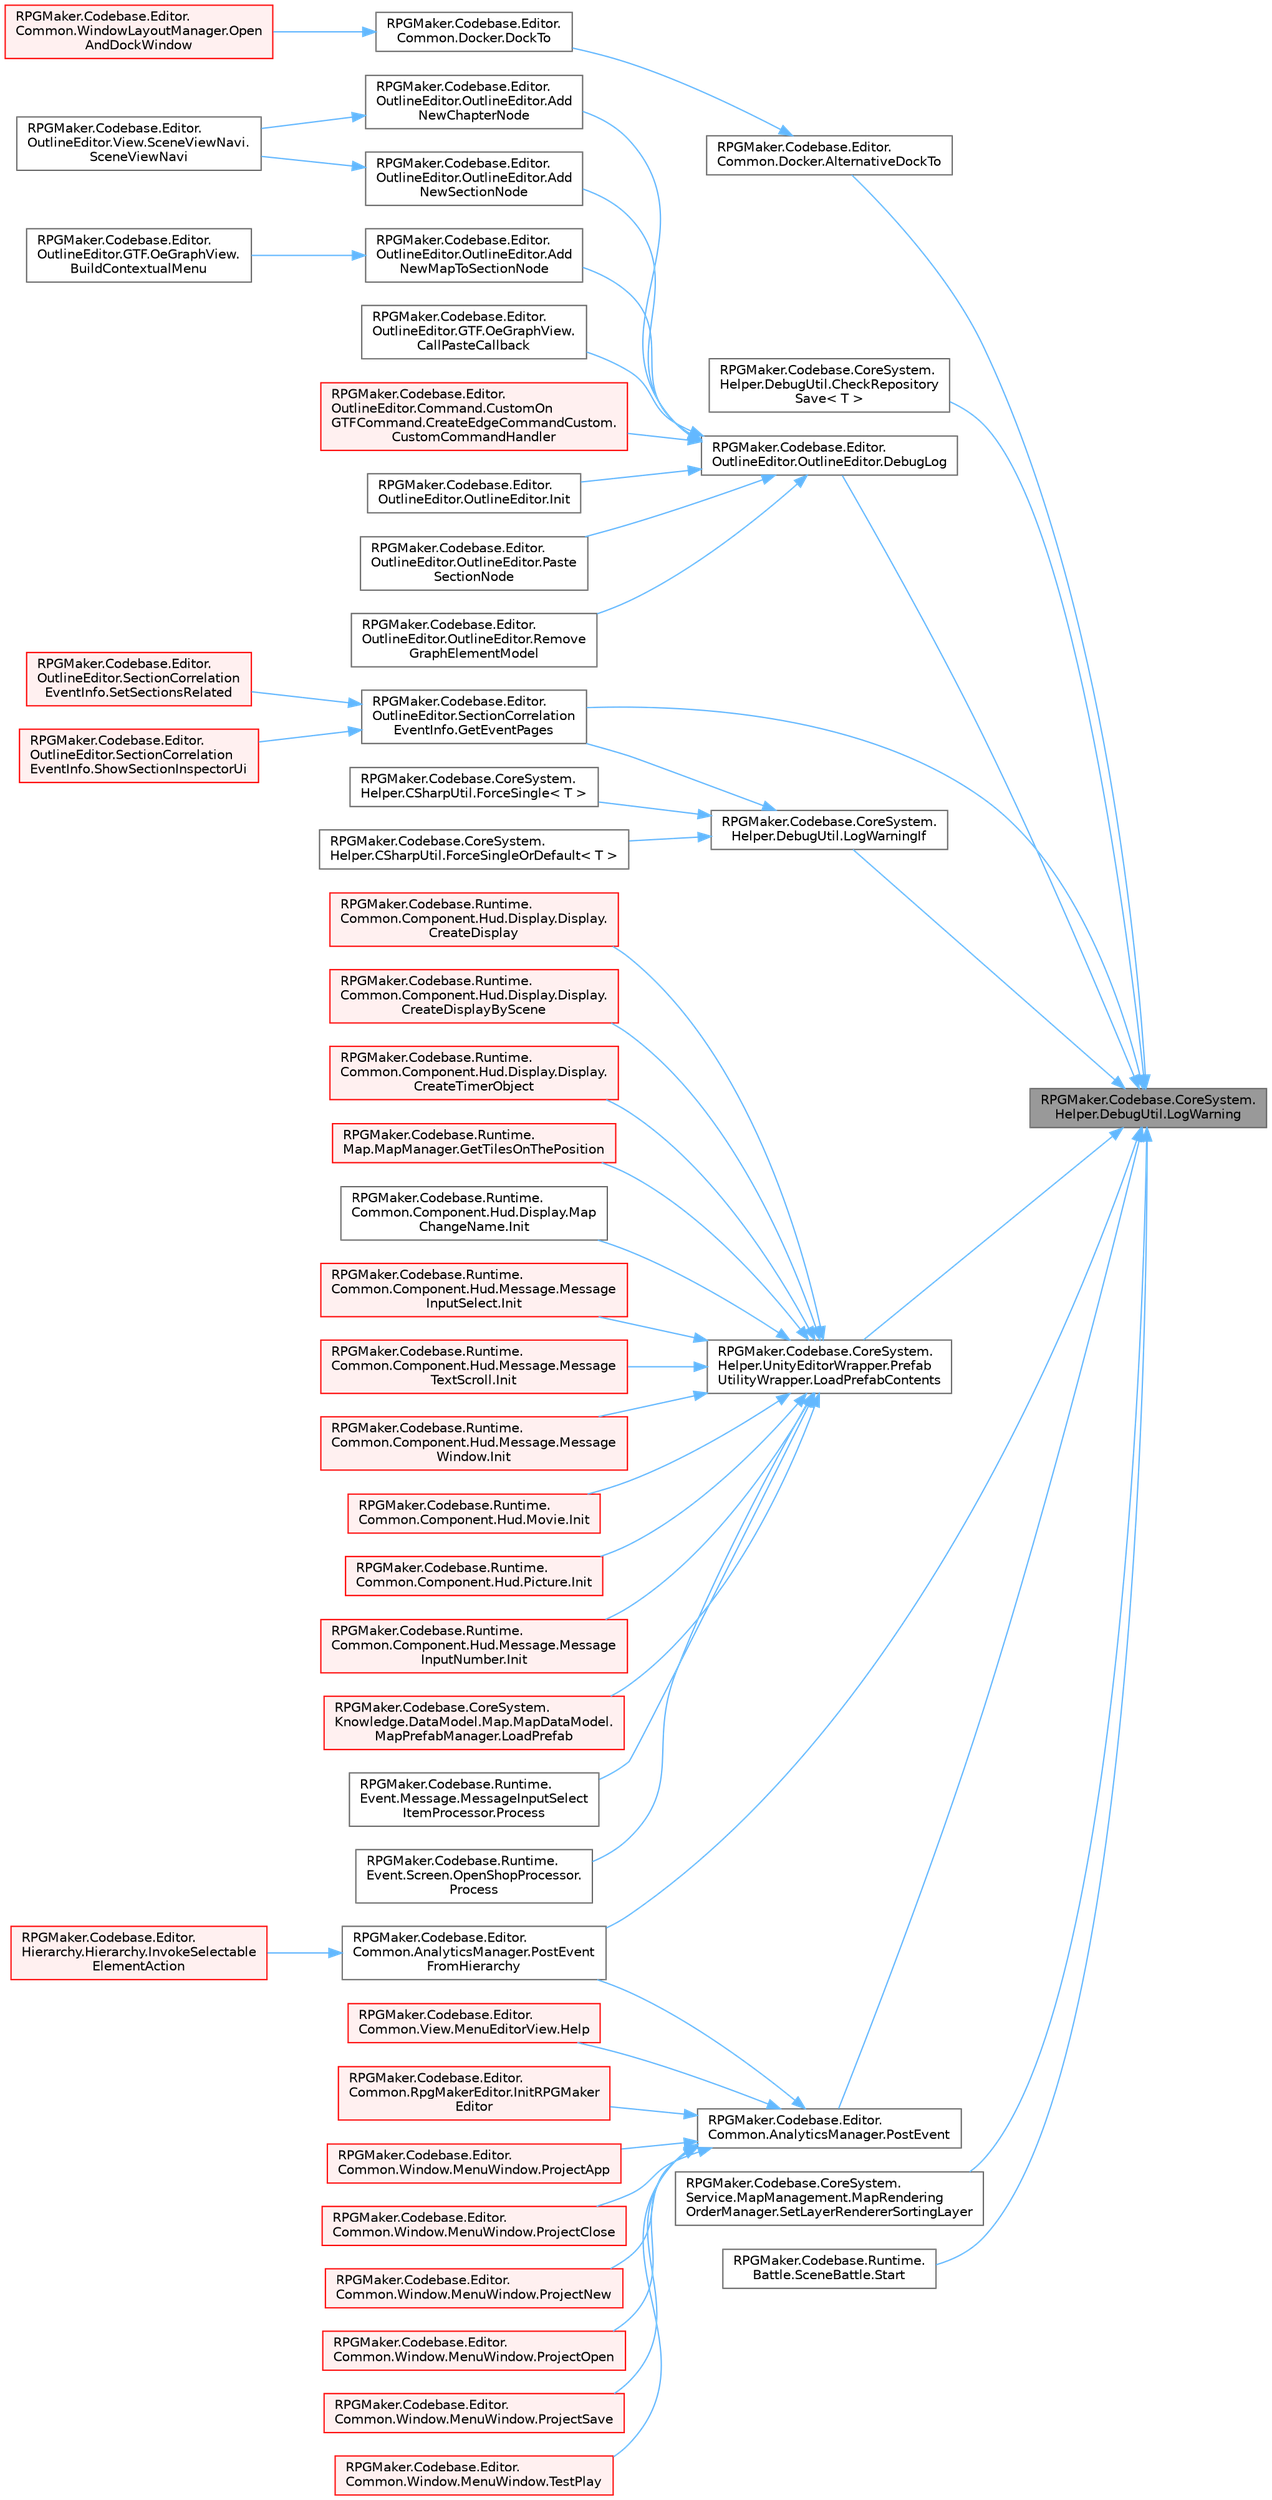 digraph "RPGMaker.Codebase.CoreSystem.Helper.DebugUtil.LogWarning"
{
 // LATEX_PDF_SIZE
  bgcolor="transparent";
  edge [fontname=Helvetica,fontsize=10,labelfontname=Helvetica,labelfontsize=10];
  node [fontname=Helvetica,fontsize=10,shape=box,height=0.2,width=0.4];
  rankdir="RL";
  Node1 [id="Node000001",label="RPGMaker.Codebase.CoreSystem.\lHelper.DebugUtil.LogWarning",height=0.2,width=0.4,color="gray40", fillcolor="grey60", style="filled", fontcolor="black",tooltip="オブジェクトを文字列化して警告メッセージをUnityコンソールに表示する。"];
  Node1 -> Node2 [id="edge1_Node000001_Node000002",dir="back",color="steelblue1",style="solid",tooltip=" "];
  Node2 [id="Node000002",label="RPGMaker.Codebase.Editor.\lCommon.Docker.AlternativeDockTo",height=0.2,width=0.4,color="grey40", fillcolor="white", style="filled",URL="$d5/d6b/class_r_p_g_maker_1_1_codebase_1_1_editor_1_1_common_1_1_docker.html#a3c0ccff78d58c704e9bba468400602de",tooltip="😁 ウィンドウを他のウィンドウの指定位置にドッキングさせる。"];
  Node2 -> Node3 [id="edge2_Node000002_Node000003",dir="back",color="steelblue1",style="solid",tooltip=" "];
  Node3 [id="Node000003",label="RPGMaker.Codebase.Editor.\lCommon.Docker.DockTo",height=0.2,width=0.4,color="grey40", fillcolor="white", style="filled",URL="$d5/d6b/class_r_p_g_maker_1_1_codebase_1_1_editor_1_1_common_1_1_docker.html#a48fec793c05226aa6e9794b84f19f138",tooltip="😁 Docks the second window to the first window at the given position"];
  Node3 -> Node4 [id="edge3_Node000003_Node000004",dir="back",color="steelblue1",style="solid",tooltip=" "];
  Node4 [id="Node000004",label="RPGMaker.Codebase.Editor.\lCommon.WindowLayoutManager.Open\lAndDockWindow",height=0.2,width=0.4,color="red", fillcolor="#FFF0F0", style="filled",URL="$d1/dcb/class_r_p_g_maker_1_1_codebase_1_1_editor_1_1_common_1_1_window_layout_manager.html#ab7e593e16bd1c9641bf88599f3fea880",tooltip="😁 ウィンドウを開き、ドッキングする"];
  Node1 -> Node63 [id="edge4_Node000001_Node000063",dir="back",color="steelblue1",style="solid",tooltip=" "];
  Node63 [id="Node000063",label="RPGMaker.Codebase.CoreSystem.\lHelper.DebugUtil.CheckRepository\lSave\< T \>",height=0.2,width=0.4,color="grey40", fillcolor="white", style="filled",URL="$d0/dba/class_r_p_g_maker_1_1_codebase_1_1_core_system_1_1_helper_1_1_debug_util.html#ad11da905b42e57a806ebe9a37cac5454",tooltip="リポジトリセーブ時にロード済みかチェックする。"];
  Node1 -> Node64 [id="edge5_Node000001_Node000064",dir="back",color="steelblue1",style="solid",tooltip=" "];
  Node64 [id="Node000064",label="RPGMaker.Codebase.Editor.\lOutlineEditor.OutlineEditor.DebugLog",height=0.2,width=0.4,color="grey40", fillcolor="white", style="filled",URL="$db/d92/class_r_p_g_maker_1_1_codebase_1_1_editor_1_1_outline_editor_1_1_outline_editor.html#a5b0fe13da1b0fd8aad15b0fb691ba272",tooltip="アウトラインエディタが整合性の取れている状態か確認をする。"];
  Node64 -> Node65 [id="edge6_Node000064_Node000065",dir="back",color="steelblue1",style="solid",tooltip=" "];
  Node65 [id="Node000065",label="RPGMaker.Codebase.Editor.\lOutlineEditor.OutlineEditor.Add\lNewChapterNode",height=0.2,width=0.4,color="grey40", fillcolor="white", style="filled",URL="$db/d92/class_r_p_g_maker_1_1_codebase_1_1_editor_1_1_outline_editor_1_1_outline_editor.html#a104420deebf480c03a411c6caa8ad87d",tooltip=" "];
  Node65 -> Node66 [id="edge7_Node000065_Node000066",dir="back",color="steelblue1",style="solid",tooltip=" "];
  Node66 [id="Node000066",label="RPGMaker.Codebase.Editor.\lOutlineEditor.View.SceneViewNavi.\lSceneViewNavi",height=0.2,width=0.4,color="grey40", fillcolor="white", style="filled",URL="$d5/dd8/class_r_p_g_maker_1_1_codebase_1_1_editor_1_1_outline_editor_1_1_view_1_1_scene_view_navi.html#a57aeea42192e2f0598848d59a57e93b7",tooltip=" "];
  Node64 -> Node67 [id="edge8_Node000064_Node000067",dir="back",color="steelblue1",style="solid",tooltip=" "];
  Node67 [id="Node000067",label="RPGMaker.Codebase.Editor.\lOutlineEditor.OutlineEditor.Add\lNewMapToSectionNode",height=0.2,width=0.4,color="grey40", fillcolor="white", style="filled",URL="$db/d92/class_r_p_g_maker_1_1_codebase_1_1_editor_1_1_outline_editor_1_1_outline_editor.html#a7269957c1aa39f519b0be0a042e63ce1",tooltip=" "];
  Node67 -> Node68 [id="edge9_Node000067_Node000068",dir="back",color="steelblue1",style="solid",tooltip=" "];
  Node68 [id="Node000068",label="RPGMaker.Codebase.Editor.\lOutlineEditor.GTF.OeGraphView.\lBuildContextualMenu",height=0.2,width=0.4,color="grey40", fillcolor="white", style="filled",URL="$db/d3a/class_r_p_g_maker_1_1_codebase_1_1_editor_1_1_outline_editor_1_1_g_t_f_1_1_oe_graph_view.html#a2f88c4f0ac77233f8d0bb8d3c0747f49",tooltip="コンテキストメニューを構築。"];
  Node64 -> Node69 [id="edge10_Node000064_Node000069",dir="back",color="steelblue1",style="solid",tooltip=" "];
  Node69 [id="Node000069",label="RPGMaker.Codebase.Editor.\lOutlineEditor.OutlineEditor.Add\lNewSectionNode",height=0.2,width=0.4,color="grey40", fillcolor="white", style="filled",URL="$db/d92/class_r_p_g_maker_1_1_codebase_1_1_editor_1_1_outline_editor_1_1_outline_editor.html#a670f6e6b7c56d38996584c829fb32cb6",tooltip=" "];
  Node69 -> Node66 [id="edge11_Node000069_Node000066",dir="back",color="steelblue1",style="solid",tooltip=" "];
  Node64 -> Node70 [id="edge12_Node000064_Node000070",dir="back",color="steelblue1",style="solid",tooltip=" "];
  Node70 [id="Node000070",label="RPGMaker.Codebase.Editor.\lOutlineEditor.GTF.OeGraphView.\lCallPasteCallback",height=0.2,width=0.4,color="grey40", fillcolor="white", style="filled",URL="$db/d3a/class_r_p_g_maker_1_1_codebase_1_1_editor_1_1_outline_editor_1_1_g_t_f_1_1_oe_graph_view.html#a3bb37982dc766fa0c23924679d857d4e",tooltip=" "];
  Node64 -> Node71 [id="edge13_Node000064_Node000071",dir="back",color="steelblue1",style="solid",tooltip=" "];
  Node71 [id="Node000071",label="RPGMaker.Codebase.Editor.\lOutlineEditor.Command.CustomOn\lGTFCommand.CreateEdgeCommandCustom.\lCustomCommandHandler",height=0.2,width=0.4,color="red", fillcolor="#FFF0F0", style="filled",URL="$d4/de7/class_r_p_g_maker_1_1_codebase_1_1_editor_1_1_outline_editor_1_1_command_1_1_custom_on_g_t_f_comad7776e3e7148bb9a0df39e5186d3a9b.html#a60c703f5033a09a98deeab8cb89b1adc",tooltip=" "];
  Node64 -> Node73 [id="edge14_Node000064_Node000073",dir="back",color="steelblue1",style="solid",tooltip=" "];
  Node73 [id="Node000073",label="RPGMaker.Codebase.Editor.\lOutlineEditor.OutlineEditor.Init",height=0.2,width=0.4,color="grey40", fillcolor="white", style="filled",URL="$db/d92/class_r_p_g_maker_1_1_codebase_1_1_editor_1_1_outline_editor_1_1_outline_editor.html#a8d91943564882813b546335ccefbf445",tooltip=" "];
  Node64 -> Node74 [id="edge15_Node000064_Node000074",dir="back",color="steelblue1",style="solid",tooltip=" "];
  Node74 [id="Node000074",label="RPGMaker.Codebase.Editor.\lOutlineEditor.OutlineEditor.Paste\lSectionNode",height=0.2,width=0.4,color="grey40", fillcolor="white", style="filled",URL="$db/d92/class_r_p_g_maker_1_1_codebase_1_1_editor_1_1_outline_editor_1_1_outline_editor.html#a2d829ae645579be73a33337291eb8bc1",tooltip=" "];
  Node64 -> Node75 [id="edge16_Node000064_Node000075",dir="back",color="steelblue1",style="solid",tooltip=" "];
  Node75 [id="Node000075",label="RPGMaker.Codebase.Editor.\lOutlineEditor.OutlineEditor.Remove\lGraphElementModel",height=0.2,width=0.4,color="grey40", fillcolor="white", style="filled",URL="$db/d92/class_r_p_g_maker_1_1_codebase_1_1_editor_1_1_outline_editor_1_1_outline_editor.html#a16dbe403c50329368b5440e738a6114d",tooltip=" "];
  Node1 -> Node76 [id="edge17_Node000001_Node000076",dir="back",color="steelblue1",style="solid",tooltip=" "];
  Node76 [id="Node000076",label="RPGMaker.Codebase.Editor.\lOutlineEditor.SectionCorrelation\lEventInfo.GetEventPages",height=0.2,width=0.4,color="grey40", fillcolor="white", style="filled",URL="$dc/df4/class_r_p_g_maker_1_1_codebase_1_1_editor_1_1_outline_editor_1_1_section_correlation_event_info.html#a4d01fbd19c5c5b82a843f11d1044f33c",tooltip="全イベントページ列を抽出。確認時の件数 2189。"];
  Node76 -> Node77 [id="edge18_Node000076_Node000077",dir="back",color="steelblue1",style="solid",tooltip=" "];
  Node77 [id="Node000077",label="RPGMaker.Codebase.Editor.\lOutlineEditor.SectionCorrelation\lEventInfo.SetSectionsRelated",height=0.2,width=0.4,color="red", fillcolor="#FFF0F0", style="filled",URL="$dc/df4/class_r_p_g_maker_1_1_codebase_1_1_editor_1_1_outline_editor_1_1_section_correlation_event_info.html#aa13f723d85e515f0b34a6f72eacbb182",tooltip="アウトラインエディターのスイッチライン用のセクション相関関係情報を設定。"];
  Node76 -> Node79 [id="edge19_Node000076_Node000079",dir="back",color="steelblue1",style="solid",tooltip=" "];
  Node79 [id="Node000079",label="RPGMaker.Codebase.Editor.\lOutlineEditor.SectionCorrelation\lEventInfo.ShowSectionInspectorUi",height=0.2,width=0.4,color="red", fillcolor="#FFF0F0", style="filled",URL="$dc/df4/class_r_p_g_maker_1_1_codebase_1_1_editor_1_1_outline_editor_1_1_section_correlation_event_info.html#a322c0d901dacc7c172ddefbec259dc1f",tooltip="セクションInspectorにイベント情報UIを設定。"];
  Node1 -> Node82 [id="edge20_Node000001_Node000082",dir="back",color="steelblue1",style="solid",tooltip=" "];
  Node82 [id="Node000082",label="RPGMaker.Codebase.CoreSystem.\lHelper.UnityEditorWrapper.Prefab\lUtilityWrapper.LoadPrefabContents",height=0.2,width=0.4,color="grey40", fillcolor="white", style="filled",URL="$dd/d78/class_r_p_g_maker_1_1_codebase_1_1_core_system_1_1_helper_1_1_unity_editor_wrapper_1_1_prefab_utility_wrapper.html#a0e5484709cd9d49495f730fdd7cc3e84",tooltip=" "];
  Node82 -> Node83 [id="edge21_Node000082_Node000083",dir="back",color="steelblue1",style="solid",tooltip=" "];
  Node83 [id="Node000083",label="RPGMaker.Codebase.Runtime.\lCommon.Component.Hud.Display.Display.\lCreateDisplay",height=0.2,width=0.4,color="red", fillcolor="#FFF0F0", style="filled",URL="$d3/dde/class_r_p_g_maker_1_1_codebase_1_1_runtime_1_1_common_1_1_component_1_1_hud_1_1_display_1_1_display.html#a66af6442ca684f3e4c91d24d1028c366",tooltip="画面演出用Prefabの生成"];
  Node82 -> Node166 [id="edge22_Node000082_Node000166",dir="back",color="steelblue1",style="solid",tooltip=" "];
  Node166 [id="Node000166",label="RPGMaker.Codebase.Runtime.\lCommon.Component.Hud.Display.Display.\lCreateDisplayByScene",height=0.2,width=0.4,color="red", fillcolor="#FFF0F0", style="filled",URL="$d3/dde/class_r_p_g_maker_1_1_codebase_1_1_runtime_1_1_common_1_1_component_1_1_hud_1_1_display_1_1_display.html#a43417dfe7543fcaf87dd054b4430b877",tooltip=" "];
  Node82 -> Node168 [id="edge23_Node000082_Node000168",dir="back",color="steelblue1",style="solid",tooltip=" "];
  Node168 [id="Node000168",label="RPGMaker.Codebase.Runtime.\lCommon.Component.Hud.Display.Display.\lCreateTimerObject",height=0.2,width=0.4,color="red", fillcolor="#FFF0F0", style="filled",URL="$d3/dde/class_r_p_g_maker_1_1_codebase_1_1_runtime_1_1_common_1_1_component_1_1_hud_1_1_display_1_1_display.html#a5e7a3081b2adf5624aa156be15b10feb",tooltip=" "];
  Node82 -> Node170 [id="edge24_Node000082_Node000170",dir="back",color="steelblue1",style="solid",tooltip=" "];
  Node170 [id="Node000170",label="RPGMaker.Codebase.Runtime.\lMap.MapManager.GetTilesOnThePosition",height=0.2,width=0.4,color="red", fillcolor="#FFF0F0", style="filled",URL="$d5/d0f/class_r_p_g_maker_1_1_codebase_1_1_runtime_1_1_map_1_1_map_manager.html#ac63c4e7b843532044204b92a7753fc9b",tooltip=" "];
  Node82 -> Node171 [id="edge25_Node000082_Node000171",dir="back",color="steelblue1",style="solid",tooltip=" "];
  Node171 [id="Node000171",label="RPGMaker.Codebase.Runtime.\lCommon.Component.Hud.Display.Map\lChangeName.Init",height=0.2,width=0.4,color="grey40", fillcolor="white", style="filled",URL="$d3/dc1/class_r_p_g_maker_1_1_codebase_1_1_runtime_1_1_common_1_1_component_1_1_hud_1_1_display_1_1_map_change_name.html#a9599a60c780cb204f461c48b6c0f5f9a",tooltip="初期化"];
  Node82 -> Node172 [id="edge26_Node000082_Node000172",dir="back",color="steelblue1",style="solid",tooltip=" "];
  Node172 [id="Node000172",label="RPGMaker.Codebase.Runtime.\lCommon.Component.Hud.Message.Message\lInputSelect.Init",height=0.2,width=0.4,color="red", fillcolor="#FFF0F0", style="filled",URL="$d4/d47/class_r_p_g_maker_1_1_codebase_1_1_runtime_1_1_common_1_1_component_1_1_hud_1_1_message_1_1_message_input_select.html#a4f7d501c97eaf4b590b12f313135b411",tooltip="😁 初期化"];
  Node82 -> Node174 [id="edge27_Node000082_Node000174",dir="back",color="steelblue1",style="solid",tooltip=" "];
  Node174 [id="Node000174",label="RPGMaker.Codebase.Runtime.\lCommon.Component.Hud.Message.Message\lTextScroll.Init",height=0.2,width=0.4,color="red", fillcolor="#FFF0F0", style="filled",URL="$d1/dc3/class_r_p_g_maker_1_1_codebase_1_1_runtime_1_1_common_1_1_component_1_1_hud_1_1_message_1_1_message_text_scroll.html#abdd78f9f442e4ebcc3c97f938aacd763",tooltip="😁 初期化"];
  Node82 -> Node176 [id="edge28_Node000082_Node000176",dir="back",color="steelblue1",style="solid",tooltip=" "];
  Node176 [id="Node000176",label="RPGMaker.Codebase.Runtime.\lCommon.Component.Hud.Message.Message\lWindow.Init",height=0.2,width=0.4,color="red", fillcolor="#FFF0F0", style="filled",URL="$d0/dfb/class_r_p_g_maker_1_1_codebase_1_1_runtime_1_1_common_1_1_component_1_1_hud_1_1_message_1_1_message_window.html#af405fac1979f8224c0ef6e6c0a97c046",tooltip="😁 初期化"];
  Node82 -> Node178 [id="edge29_Node000082_Node000178",dir="back",color="steelblue1",style="solid",tooltip=" "];
  Node178 [id="Node000178",label="RPGMaker.Codebase.Runtime.\lCommon.Component.Hud.Movie.Init",height=0.2,width=0.4,color="red", fillcolor="#FFF0F0", style="filled",URL="$da/d22/class_r_p_g_maker_1_1_codebase_1_1_runtime_1_1_common_1_1_component_1_1_hud_1_1_movie.html#a8e3f3dfebd48a44c89ac7af90f67585d",tooltip="😁 初期化"];
  Node82 -> Node180 [id="edge30_Node000082_Node000180",dir="back",color="steelblue1",style="solid",tooltip=" "];
  Node180 [id="Node000180",label="RPGMaker.Codebase.Runtime.\lCommon.Component.Hud.Picture.Init",height=0.2,width=0.4,color="red", fillcolor="#FFF0F0", style="filled",URL="$d6/dbe/class_r_p_g_maker_1_1_codebase_1_1_runtime_1_1_common_1_1_component_1_1_hud_1_1_picture.html#ad8f15e4fe9bc807ada7a74cb5ab2819a",tooltip="😁 初期化"];
  Node82 -> Node183 [id="edge31_Node000082_Node000183",dir="back",color="steelblue1",style="solid",tooltip=" "];
  Node183 [id="Node000183",label="RPGMaker.Codebase.Runtime.\lCommon.Component.Hud.Message.Message\lInputNumber.Init",height=0.2,width=0.4,color="red", fillcolor="#FFF0F0", style="filled",URL="$d2/df0/class_r_p_g_maker_1_1_codebase_1_1_runtime_1_1_common_1_1_component_1_1_hud_1_1_message_1_1_message_input_number.html#a6f927ecb7122553e8935bdc9d565aa53",tooltip="😁 初期化"];
  Node82 -> Node185 [id="edge32_Node000082_Node000185",dir="back",color="steelblue1",style="solid",tooltip=" "];
  Node185 [id="Node000185",label="RPGMaker.Codebase.CoreSystem.\lKnowledge.DataModel.Map.MapDataModel.\lMapPrefabManager.LoadPrefab",height=0.2,width=0.4,color="red", fillcolor="#FFF0F0", style="filled",URL="$dd/db9/class_r_p_g_maker_1_1_codebase_1_1_core_system_1_1_knowledge_1_1_data_model_1_1_map_1_1_map_data_model_1_1_map_prefab_manager.html#a242e52d6c89e04659a56c186666f512d",tooltip="😁 重いファイルは必要な時にLoadするための処理"];
  Node82 -> Node248 [id="edge33_Node000082_Node000248",dir="back",color="steelblue1",style="solid",tooltip=" "];
  Node248 [id="Node000248",label="RPGMaker.Codebase.Runtime.\lEvent.Message.MessageInputSelect\lItemProcessor.Process",height=0.2,width=0.4,color="grey40", fillcolor="white", style="filled",URL="$d8/d19/class_r_p_g_maker_1_1_codebase_1_1_runtime_1_1_event_1_1_message_1_1_message_input_select_item_processor.html#a64cf2075d585741ddb16ecef3ecbaae2",tooltip="😁 処理"];
  Node82 -> Node249 [id="edge34_Node000082_Node000249",dir="back",color="steelblue1",style="solid",tooltip=" "];
  Node249 [id="Node000249",label="RPGMaker.Codebase.Runtime.\lEvent.Screen.OpenShopProcessor.\lProcess",height=0.2,width=0.4,color="grey40", fillcolor="white", style="filled",URL="$de/df4/class_r_p_g_maker_1_1_codebase_1_1_runtime_1_1_event_1_1_screen_1_1_open_shop_processor.html#a74b2aff934a45b73e841f439afba7f84",tooltip="😁 処理"];
  Node1 -> Node250 [id="edge35_Node000001_Node000250",dir="back",color="steelblue1",style="solid",tooltip=" "];
  Node250 [id="Node000250",label="RPGMaker.Codebase.CoreSystem.\lHelper.DebugUtil.LogWarningIf",height=0.2,width=0.4,color="grey40", fillcolor="white", style="filled",URL="$d0/dba/class_r_p_g_maker_1_1_codebase_1_1_core_system_1_1_helper_1_1_debug_util.html#a293c0fc7485fb0b5b03583b36dbb1b53",tooltip="オブジェクトを文字列化して警告メッセージをUnityコンソールに条件付き表示する。"];
  Node250 -> Node251 [id="edge36_Node000250_Node000251",dir="back",color="steelblue1",style="solid",tooltip=" "];
  Node251 [id="Node000251",label="RPGMaker.Codebase.CoreSystem.\lHelper.CSharpUtil.ForceSingle\< T \>",height=0.2,width=0.4,color="grey40", fillcolor="white", style="filled",URL="$d7/d15/class_r_p_g_maker_1_1_codebase_1_1_core_system_1_1_helper_1_1_c_sharp_util.html#a45d99325c3f66f8d2d3e4008a0f5b2b9",tooltip="入力シーケンスから条件を満たした1の要素もしくは既定値を返します。"];
  Node250 -> Node252 [id="edge37_Node000250_Node000252",dir="back",color="steelblue1",style="solid",tooltip=" "];
  Node252 [id="Node000252",label="RPGMaker.Codebase.CoreSystem.\lHelper.CSharpUtil.ForceSingleOrDefault\< T \>",height=0.2,width=0.4,color="grey40", fillcolor="white", style="filled",URL="$d7/d15/class_r_p_g_maker_1_1_codebase_1_1_core_system_1_1_helper_1_1_c_sharp_util.html#ab90e419da3ffb07b0a991d96d73a9f5e",tooltip="入力シーケンスから条件を満たした1の要素もしくは既定値を返します。"];
  Node250 -> Node76 [id="edge38_Node000250_Node000076",dir="back",color="steelblue1",style="solid",tooltip=" "];
  Node1 -> Node253 [id="edge39_Node000001_Node000253",dir="back",color="steelblue1",style="solid",tooltip=" "];
  Node253 [id="Node000253",label="RPGMaker.Codebase.Editor.\lCommon.AnalyticsManager.PostEvent",height=0.2,width=0.4,color="grey40", fillcolor="white", style="filled",URL="$d1/dd9/class_r_p_g_maker_1_1_codebase_1_1_editor_1_1_common_1_1_analytics_manager.html#ac9c8eb375170074c4c9fa7380bb0e2f0",tooltip="😁 イベント投稿"];
  Node253 -> Node254 [id="edge40_Node000253_Node000254",dir="back",color="steelblue1",style="solid",tooltip=" "];
  Node254 [id="Node000254",label="RPGMaker.Codebase.Editor.\lCommon.View.MenuEditorView.Help",height=0.2,width=0.4,color="red", fillcolor="#FFF0F0", style="filled",URL="$da/df0/class_r_p_g_maker_1_1_codebase_1_1_editor_1_1_common_1_1_view_1_1_menu_editor_view.html#a31a6459f15a06f4a002563f1af753520",tooltip="😁 ヘルプをブラウザ表示"];
  Node253 -> Node256 [id="edge41_Node000253_Node000256",dir="back",color="steelblue1",style="solid",tooltip=" "];
  Node256 [id="Node000256",label="RPGMaker.Codebase.Editor.\lCommon.RpgMakerEditor.InitRPGMaker\lEditor",height=0.2,width=0.4,color="red", fillcolor="#FFF0F0", style="filled",URL="$d9/d53/class_r_p_g_maker_1_1_codebase_1_1_editor_1_1_common_1_1_rpg_maker_editor.html#addf49cd1d80f9d52a8ed4aea8adc512d",tooltip="😁 ＲＰＧメーカー・エディター初期化"];
  Node253 -> Node258 [id="edge42_Node000253_Node000258",dir="back",color="steelblue1",style="solid",tooltip=" "];
  Node258 [id="Node000258",label="RPGMaker.Codebase.Editor.\lCommon.AnalyticsManager.PostEvent\lFromHierarchy",height=0.2,width=0.4,color="grey40", fillcolor="white", style="filled",URL="$d1/dd9/class_r_p_g_maker_1_1_codebase_1_1_editor_1_1_common_1_1_analytics_manager.html#ae9b30018a3ac013146bfb8a6d0b82dd9",tooltip="😁 \"AnalyticsTag__{イベント名}__{イベントパラメータ}\"という名のクラスが設定してあるVisualElementをHierarchyの 親方向に探していき、最初に見つけたものの『イベ..."];
  Node258 -> Node259 [id="edge43_Node000258_Node000259",dir="back",color="steelblue1",style="solid",tooltip=" "];
  Node259 [id="Node000259",label="RPGMaker.Codebase.Editor.\lHierarchy.Hierarchy.InvokeSelectable\lElementAction",height=0.2,width=0.4,color="red", fillcolor="#FFF0F0", style="filled",URL="$de/ddc/class_r_p_g_maker_1_1_codebase_1_1_editor_1_1_hierarchy_1_1_hierarchy.html#a204d652b4f8c35ba25edc111bdc08cf6",tooltip="ヒエラルキー中のボタンがクリックされた。"];
  Node253 -> Node311 [id="edge44_Node000253_Node000311",dir="back",color="steelblue1",style="solid",tooltip=" "];
  Node311 [id="Node000311",label="RPGMaker.Codebase.Editor.\lCommon.Window.MenuWindow.ProjectApp",height=0.2,width=0.4,color="red", fillcolor="#FFF0F0", style="filled",URL="$dd/d8c/class_r_p_g_maker_1_1_codebase_1_1_editor_1_1_common_1_1_window_1_1_menu_window.html#a57b7a7398ef156ad91ad88c1066e305b",tooltip="😁 ゲームをアプリ化"];
  Node253 -> Node317 [id="edge45_Node000253_Node000317",dir="back",color="steelblue1",style="solid",tooltip=" "];
  Node317 [id="Node000317",label="RPGMaker.Codebase.Editor.\lCommon.Window.MenuWindow.ProjectClose",height=0.2,width=0.4,color="red", fillcolor="#FFF0F0", style="filled",URL="$dd/d8c/class_r_p_g_maker_1_1_codebase_1_1_editor_1_1_common_1_1_window_1_1_menu_window.html#a61354a9ab4c74cb5dbd464f0c50e03b2",tooltip="😁 プロジェクトを閉じる"];
  Node253 -> Node318 [id="edge46_Node000253_Node000318",dir="back",color="steelblue1",style="solid",tooltip=" "];
  Node318 [id="Node000318",label="RPGMaker.Codebase.Editor.\lCommon.Window.MenuWindow.ProjectNew",height=0.2,width=0.4,color="red", fillcolor="#FFF0F0", style="filled",URL="$dd/d8c/class_r_p_g_maker_1_1_codebase_1_1_editor_1_1_common_1_1_window_1_1_menu_window.html#ae3802aefb37b60cf71d3b3ee4e7084d5",tooltip="😁 新規プロジェクト"];
  Node253 -> Node319 [id="edge47_Node000253_Node000319",dir="back",color="steelblue1",style="solid",tooltip=" "];
  Node319 [id="Node000319",label="RPGMaker.Codebase.Editor.\lCommon.Window.MenuWindow.ProjectOpen",height=0.2,width=0.4,color="red", fillcolor="#FFF0F0", style="filled",URL="$dd/d8c/class_r_p_g_maker_1_1_codebase_1_1_editor_1_1_common_1_1_window_1_1_menu_window.html#aae035837ebc79bece7c96c355274e90c",tooltip="😁 プロジェクトを開く"];
  Node253 -> Node320 [id="edge48_Node000253_Node000320",dir="back",color="steelblue1",style="solid",tooltip=" "];
  Node320 [id="Node000320",label="RPGMaker.Codebase.Editor.\lCommon.Window.MenuWindow.ProjectSave",height=0.2,width=0.4,color="red", fillcolor="#FFF0F0", style="filled",URL="$dd/d8c/class_r_p_g_maker_1_1_codebase_1_1_editor_1_1_common_1_1_window_1_1_menu_window.html#a66611c5042ba649dd42f33b1f13797f0",tooltip="😁 プロジェクトの保存"];
  Node253 -> Node321 [id="edge49_Node000253_Node000321",dir="back",color="steelblue1",style="solid",tooltip=" "];
  Node321 [id="Node000321",label="RPGMaker.Codebase.Editor.\lCommon.Window.MenuWindow.TestPlay",height=0.2,width=0.4,color="red", fillcolor="#FFF0F0", style="filled",URL="$dd/d8c/class_r_p_g_maker_1_1_codebase_1_1_editor_1_1_common_1_1_window_1_1_menu_window.html#a3dc45ef56d57b16762e5db243a78afa3",tooltip="😁 再生テスト"];
  Node1 -> Node258 [id="edge50_Node000001_Node000258",dir="back",color="steelblue1",style="solid",tooltip=" "];
  Node1 -> Node322 [id="edge51_Node000001_Node000322",dir="back",color="steelblue1",style="solid",tooltip=" "];
  Node322 [id="Node000322",label="RPGMaker.Codebase.CoreSystem.\lService.MapManagement.MapRendering\lOrderManager.SetLayerRendererSortingLayer",height=0.2,width=0.4,color="grey40", fillcolor="white", style="filled",URL="$d5/d51/class_r_p_g_maker_1_1_codebase_1_1_core_system_1_1_service_1_1_map_management_1_1_map_rendering_order_manager.html#a639e415474b6130a29a25243132b6810",tooltip="😁 層描画並び替え層設定"];
  Node1 -> Node150 [id="edge52_Node000001_Node000150",dir="back",color="steelblue1",style="solid",tooltip=" "];
  Node150 [id="Node000150",label="RPGMaker.Codebase.Runtime.\lBattle.SceneBattle.Start",height=0.2,width=0.4,color="grey40", fillcolor="white", style="filled",URL="$dd/d83/class_r_p_g_maker_1_1_codebase_1_1_runtime_1_1_battle_1_1_scene_battle.html#a52668ac9e236a1452c2290bae1331f7d",tooltip="😁 シーンの開始"];
}
